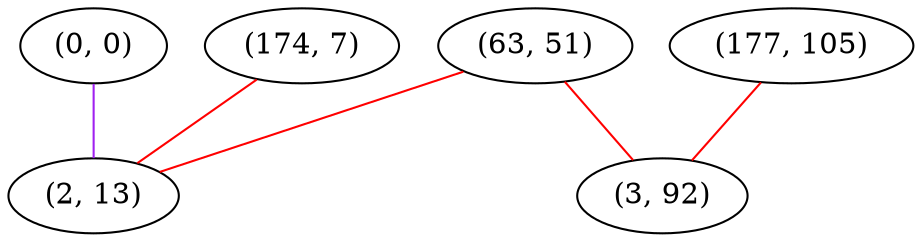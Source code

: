 graph "" {
"(0, 0)";
"(177, 105)";
"(63, 51)";
"(174, 7)";
"(2, 13)";
"(3, 92)";
"(0, 0)" -- "(2, 13)"  [color=purple, key=0, weight=4];
"(177, 105)" -- "(3, 92)"  [color=red, key=0, weight=1];
"(63, 51)" -- "(2, 13)"  [color=red, key=0, weight=1];
"(63, 51)" -- "(3, 92)"  [color=red, key=0, weight=1];
"(174, 7)" -- "(2, 13)"  [color=red, key=0, weight=1];
}
